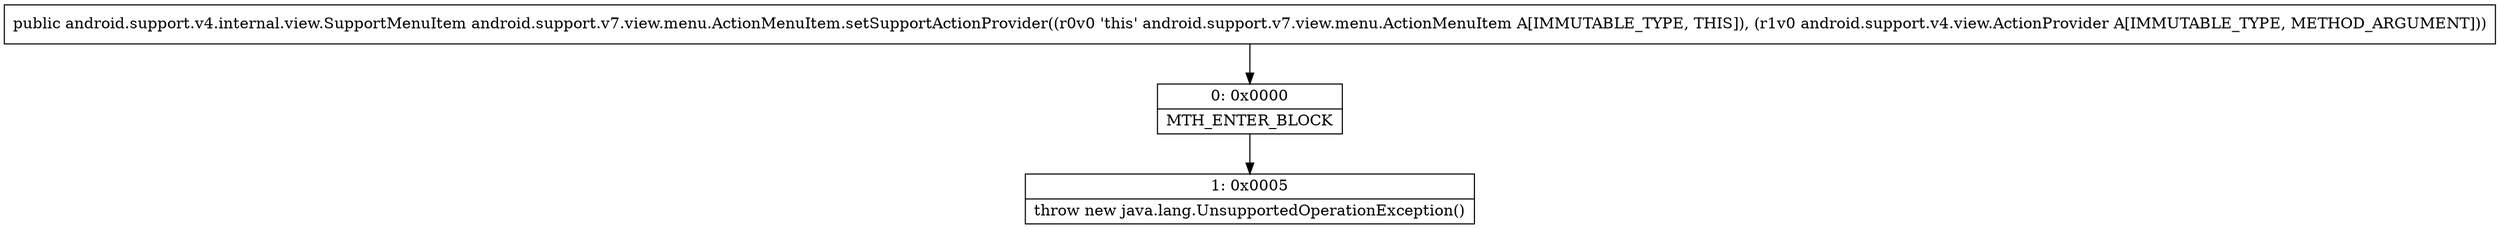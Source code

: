 digraph "CFG forandroid.support.v7.view.menu.ActionMenuItem.setSupportActionProvider(Landroid\/support\/v4\/view\/ActionProvider;)Landroid\/support\/v4\/internal\/view\/SupportMenuItem;" {
Node_0 [shape=record,label="{0\:\ 0x0000|MTH_ENTER_BLOCK\l}"];
Node_1 [shape=record,label="{1\:\ 0x0005|throw new java.lang.UnsupportedOperationException()\l}"];
MethodNode[shape=record,label="{public android.support.v4.internal.view.SupportMenuItem android.support.v7.view.menu.ActionMenuItem.setSupportActionProvider((r0v0 'this' android.support.v7.view.menu.ActionMenuItem A[IMMUTABLE_TYPE, THIS]), (r1v0 android.support.v4.view.ActionProvider A[IMMUTABLE_TYPE, METHOD_ARGUMENT])) }"];
MethodNode -> Node_0;
Node_0 -> Node_1;
}

